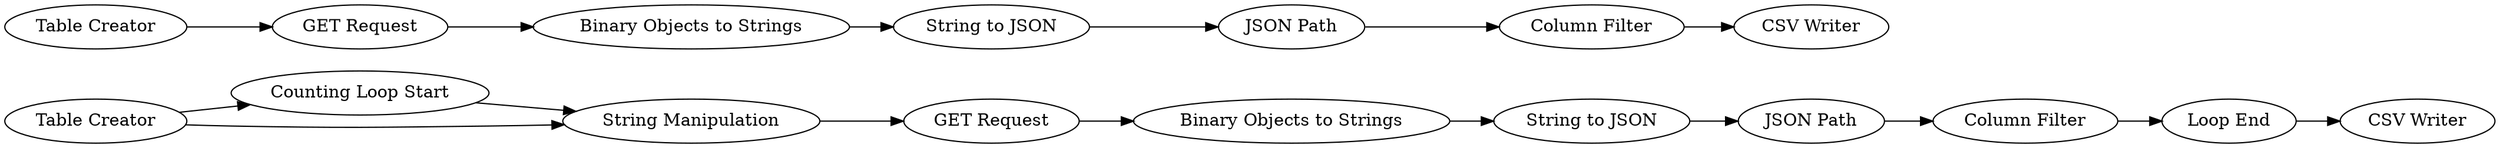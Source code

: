 digraph {
	1 -> 8
	4 -> 5
	8 -> 9
	15 -> 16
	3 -> 4
	20 -> 19
	18 -> 20
	17 -> 18
	14 -> 15
	1 -> 9
	7 -> 10
	5 -> 6
	2 -> 3
	6 -> 7
	16 -> 17
	9 -> 2
	5 [label="JSON Path"]
	16 [label="Binary Objects to Strings"]
	20 [label="Column Filter"]
	1 [label="Table Creator"]
	7 [label="Loop End"]
	9 [label="String Manipulation"]
	4 [label="String to JSON"]
	18 [label="JSON Path"]
	8 [label="Counting Loop Start"]
	6 [label="Column Filter"]
	15 [label="GET Request"]
	14 [label="Table Creator"]
	17 [label="String to JSON"]
	3 [label="Binary Objects to Strings"]
	2 [label="GET Request"]
	10 [label="CSV Writer"]
	19 [label="CSV Writer"]
	rankdir=LR
}
